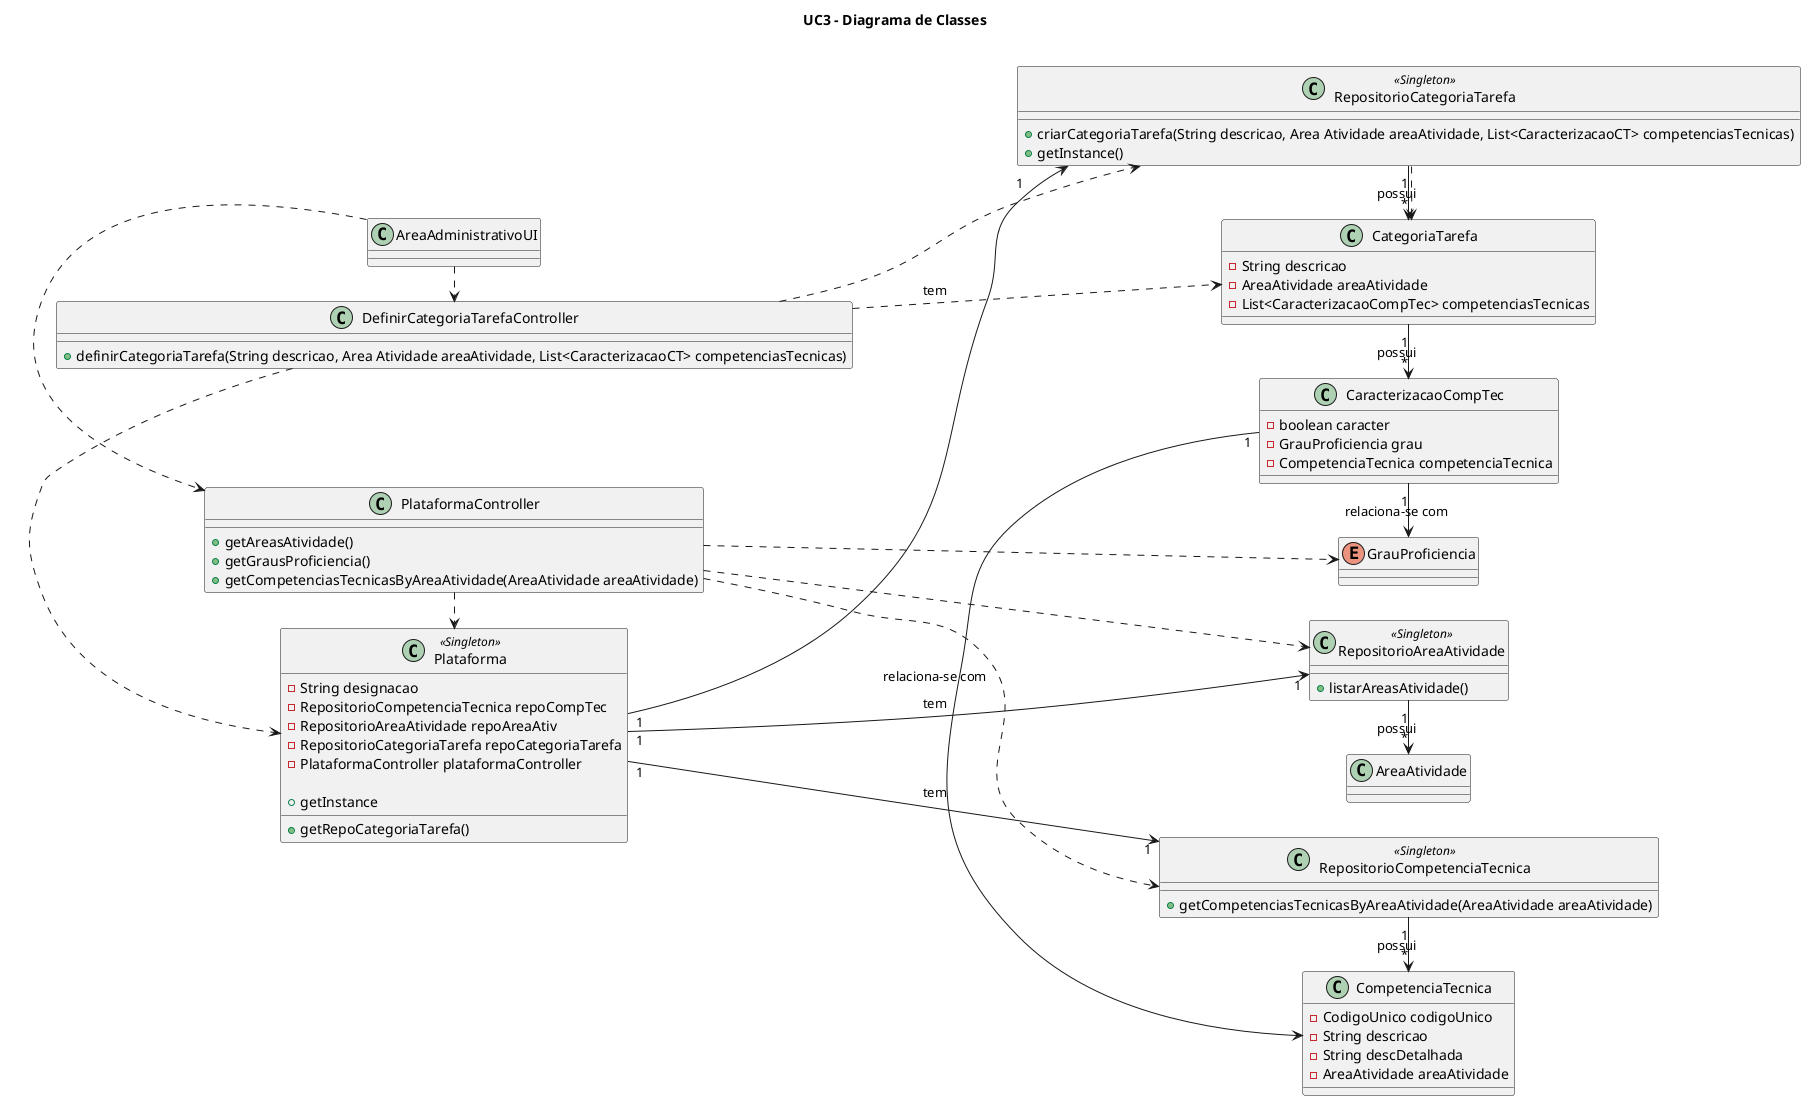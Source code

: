 @startuml

left to right direction

title UC3 - Diagrama de Classes \n

Class Plataforma <<Singleton>> {
    -String designacao
    -RepositorioCompetenciaTecnica repoCompTec
    -RepositorioAreaAtividade repoAreaAtiv
    -RepositorioCategoriaTarefa repoCategoriaTarefa
    -PlataformaController plataformaController

    +getInstance
    +getRepoCategoriaTarefa()

}

Class PlataformaController {
    +getAreasAtividade()
    +getGrausProficiencia()
    +getCompetenciasTecnicasByAreaAtividade(AreaAtividade areaAtividade)
}

Class CompetenciaTecnica {
    -CodigoUnico codigoUnico
    -String descricao
    -String descDetalhada
    -AreaAtividade areaAtividade
}

Class AreaAdministrativoUI {
}

Class DefinirCategoriaTarefaController {
    +definirCategoriaTarefa(String descricao, Area Atividade areaAtividade, List<CaracterizacaoCT> competenciasTecnicas)
}

Class CategoriaTarefa {
    -String descricao
    -AreaAtividade areaAtividade
    -List<CaracterizacaoCompTec> competenciasTecnicas
}

Class CaracterizacaoCompTec {
    -boolean caracter
    -GrauProficiencia grau
    -CompetenciaTecnica competenciaTecnica
}


Class RepositorioAreaAtividade <<Singleton>> {
    +listarAreasAtividade()
}

Class RepositorioCompetenciaTecnica <<Singleton>> {
    +getCompetenciasTecnicasByAreaAtividade(AreaAtividade areaAtividade)                                             
}

Class RepositorioCategoriaTarefa <<Singleton>> {
    +criarCategoriaTarefa(String descricao, Area Atividade areaAtividade, List<CaracterizacaoCT> competenciasTecnicas)
    +getInstance()
}

Enum GrauProficiencia

AreaAdministrativoUI .> DefinirCategoriaTarefaController
AreaAdministrativoUI .> PlataformaController

PlataformaController .> RepositorioAreaAtividade
PlataformaController .> RepositorioCompetenciaTecnica
PlataformaController .> Plataforma
PlataformaController .> GrauProficiencia

DefinirCategoriaTarefaController .> Plataforma
DefinirCategoriaTarefaController .> RepositorioCategoriaTarefa
DefinirCategoriaTarefaController .> CategoriaTarefa

Plataforma "1" -down-> "1" RepositorioAreaAtividade: tem
Plataforma "1" -down-> "1" RepositorioCompetenciaTecnica: tem
Plataforma "1" -down-> "1" RepositorioCategoriaTarefa: tem

RepositorioCategoriaTarefa "1" -> "*" CategoriaTarefa: possui
RepositorioCategoriaTarefa .> CategoriaTarefa
RepositorioAreaAtividade "1" -> "*" AreaAtividade: possui
RepositorioCompetenciaTecnica "1" -> "*" CompetenciaTecnica: possui

CategoriaTarefa "1" -> "*" CaracterizacaoCompTec: possui
CaracterizacaoCompTec "1" -> GrauProficiencia: relaciona-se com
CaracterizacaoCompTec "1" -> CompetenciaTecnica: relaciona-se com

@enduml